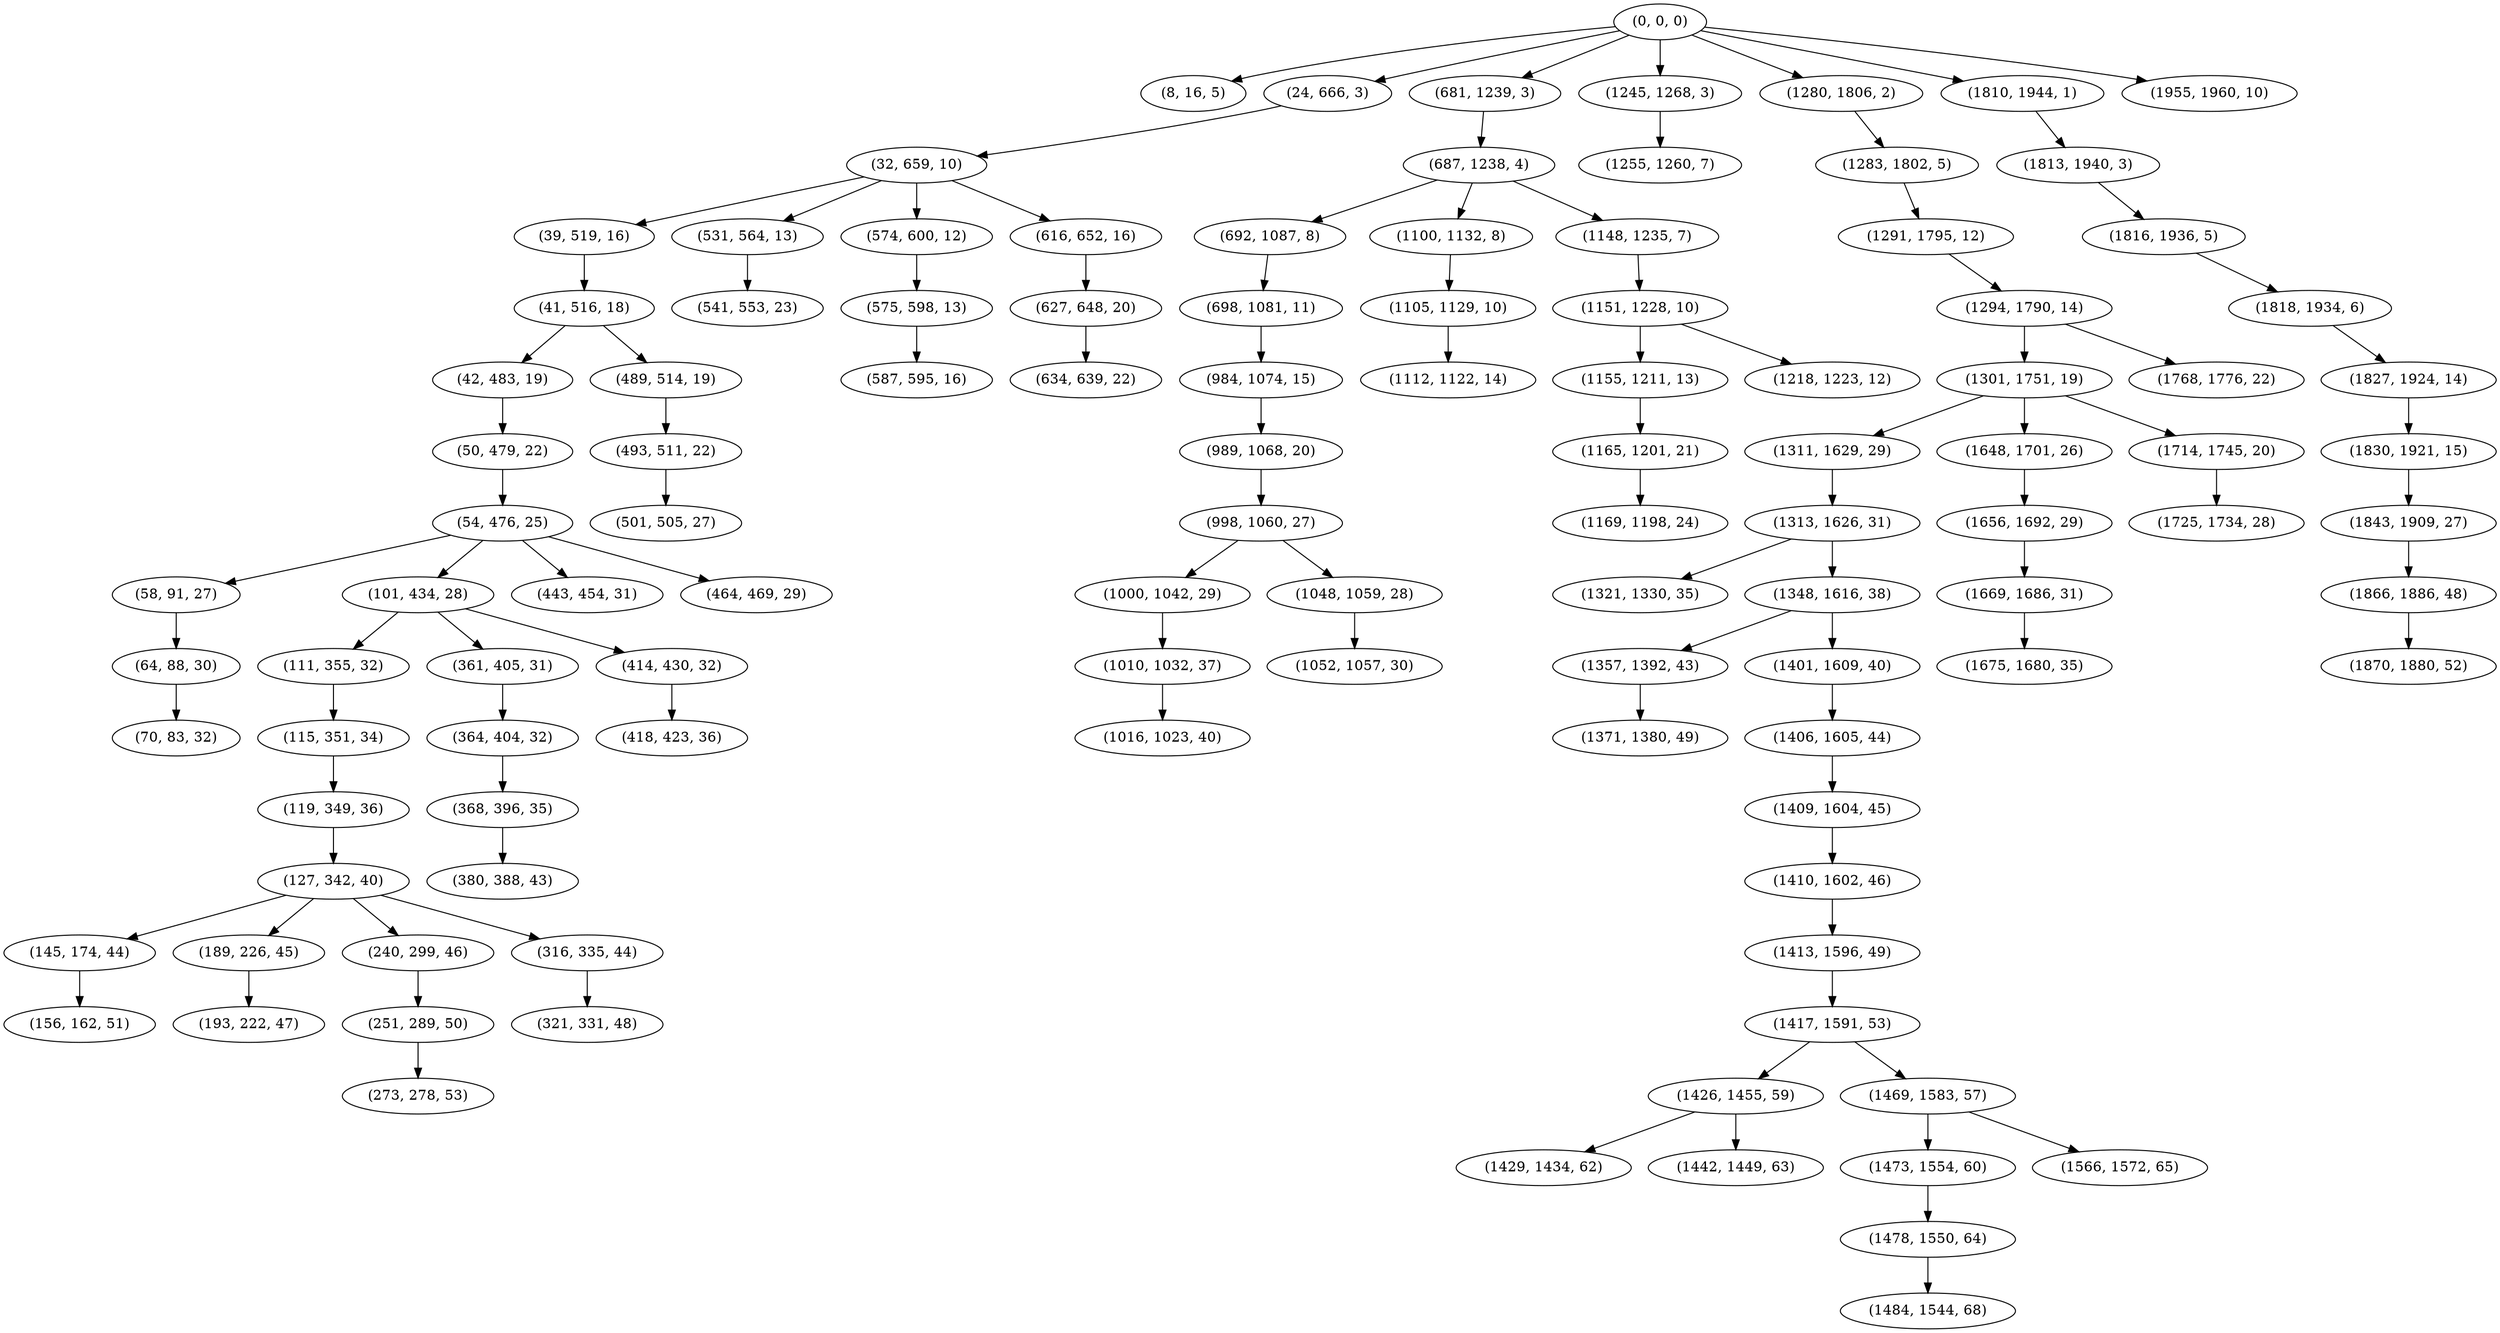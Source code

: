 digraph tree {
    "(0, 0, 0)";
    "(8, 16, 5)";
    "(24, 666, 3)";
    "(32, 659, 10)";
    "(39, 519, 16)";
    "(41, 516, 18)";
    "(42, 483, 19)";
    "(50, 479, 22)";
    "(54, 476, 25)";
    "(58, 91, 27)";
    "(64, 88, 30)";
    "(70, 83, 32)";
    "(101, 434, 28)";
    "(111, 355, 32)";
    "(115, 351, 34)";
    "(119, 349, 36)";
    "(127, 342, 40)";
    "(145, 174, 44)";
    "(156, 162, 51)";
    "(189, 226, 45)";
    "(193, 222, 47)";
    "(240, 299, 46)";
    "(251, 289, 50)";
    "(273, 278, 53)";
    "(316, 335, 44)";
    "(321, 331, 48)";
    "(361, 405, 31)";
    "(364, 404, 32)";
    "(368, 396, 35)";
    "(380, 388, 43)";
    "(414, 430, 32)";
    "(418, 423, 36)";
    "(443, 454, 31)";
    "(464, 469, 29)";
    "(489, 514, 19)";
    "(493, 511, 22)";
    "(501, 505, 27)";
    "(531, 564, 13)";
    "(541, 553, 23)";
    "(574, 600, 12)";
    "(575, 598, 13)";
    "(587, 595, 16)";
    "(616, 652, 16)";
    "(627, 648, 20)";
    "(634, 639, 22)";
    "(681, 1239, 3)";
    "(687, 1238, 4)";
    "(692, 1087, 8)";
    "(698, 1081, 11)";
    "(984, 1074, 15)";
    "(989, 1068, 20)";
    "(998, 1060, 27)";
    "(1000, 1042, 29)";
    "(1010, 1032, 37)";
    "(1016, 1023, 40)";
    "(1048, 1059, 28)";
    "(1052, 1057, 30)";
    "(1100, 1132, 8)";
    "(1105, 1129, 10)";
    "(1112, 1122, 14)";
    "(1148, 1235, 7)";
    "(1151, 1228, 10)";
    "(1155, 1211, 13)";
    "(1165, 1201, 21)";
    "(1169, 1198, 24)";
    "(1218, 1223, 12)";
    "(1245, 1268, 3)";
    "(1255, 1260, 7)";
    "(1280, 1806, 2)";
    "(1283, 1802, 5)";
    "(1291, 1795, 12)";
    "(1294, 1790, 14)";
    "(1301, 1751, 19)";
    "(1311, 1629, 29)";
    "(1313, 1626, 31)";
    "(1321, 1330, 35)";
    "(1348, 1616, 38)";
    "(1357, 1392, 43)";
    "(1371, 1380, 49)";
    "(1401, 1609, 40)";
    "(1406, 1605, 44)";
    "(1409, 1604, 45)";
    "(1410, 1602, 46)";
    "(1413, 1596, 49)";
    "(1417, 1591, 53)";
    "(1426, 1455, 59)";
    "(1429, 1434, 62)";
    "(1442, 1449, 63)";
    "(1469, 1583, 57)";
    "(1473, 1554, 60)";
    "(1478, 1550, 64)";
    "(1484, 1544, 68)";
    "(1566, 1572, 65)";
    "(1648, 1701, 26)";
    "(1656, 1692, 29)";
    "(1669, 1686, 31)";
    "(1675, 1680, 35)";
    "(1714, 1745, 20)";
    "(1725, 1734, 28)";
    "(1768, 1776, 22)";
    "(1810, 1944, 1)";
    "(1813, 1940, 3)";
    "(1816, 1936, 5)";
    "(1818, 1934, 6)";
    "(1827, 1924, 14)";
    "(1830, 1921, 15)";
    "(1843, 1909, 27)";
    "(1866, 1886, 48)";
    "(1870, 1880, 52)";
    "(1955, 1960, 10)";
    "(0, 0, 0)" -> "(8, 16, 5)";
    "(0, 0, 0)" -> "(24, 666, 3)";
    "(0, 0, 0)" -> "(681, 1239, 3)";
    "(0, 0, 0)" -> "(1245, 1268, 3)";
    "(0, 0, 0)" -> "(1280, 1806, 2)";
    "(0, 0, 0)" -> "(1810, 1944, 1)";
    "(0, 0, 0)" -> "(1955, 1960, 10)";
    "(24, 666, 3)" -> "(32, 659, 10)";
    "(32, 659, 10)" -> "(39, 519, 16)";
    "(32, 659, 10)" -> "(531, 564, 13)";
    "(32, 659, 10)" -> "(574, 600, 12)";
    "(32, 659, 10)" -> "(616, 652, 16)";
    "(39, 519, 16)" -> "(41, 516, 18)";
    "(41, 516, 18)" -> "(42, 483, 19)";
    "(41, 516, 18)" -> "(489, 514, 19)";
    "(42, 483, 19)" -> "(50, 479, 22)";
    "(50, 479, 22)" -> "(54, 476, 25)";
    "(54, 476, 25)" -> "(58, 91, 27)";
    "(54, 476, 25)" -> "(101, 434, 28)";
    "(54, 476, 25)" -> "(443, 454, 31)";
    "(54, 476, 25)" -> "(464, 469, 29)";
    "(58, 91, 27)" -> "(64, 88, 30)";
    "(64, 88, 30)" -> "(70, 83, 32)";
    "(101, 434, 28)" -> "(111, 355, 32)";
    "(101, 434, 28)" -> "(361, 405, 31)";
    "(101, 434, 28)" -> "(414, 430, 32)";
    "(111, 355, 32)" -> "(115, 351, 34)";
    "(115, 351, 34)" -> "(119, 349, 36)";
    "(119, 349, 36)" -> "(127, 342, 40)";
    "(127, 342, 40)" -> "(145, 174, 44)";
    "(127, 342, 40)" -> "(189, 226, 45)";
    "(127, 342, 40)" -> "(240, 299, 46)";
    "(127, 342, 40)" -> "(316, 335, 44)";
    "(145, 174, 44)" -> "(156, 162, 51)";
    "(189, 226, 45)" -> "(193, 222, 47)";
    "(240, 299, 46)" -> "(251, 289, 50)";
    "(251, 289, 50)" -> "(273, 278, 53)";
    "(316, 335, 44)" -> "(321, 331, 48)";
    "(361, 405, 31)" -> "(364, 404, 32)";
    "(364, 404, 32)" -> "(368, 396, 35)";
    "(368, 396, 35)" -> "(380, 388, 43)";
    "(414, 430, 32)" -> "(418, 423, 36)";
    "(489, 514, 19)" -> "(493, 511, 22)";
    "(493, 511, 22)" -> "(501, 505, 27)";
    "(531, 564, 13)" -> "(541, 553, 23)";
    "(574, 600, 12)" -> "(575, 598, 13)";
    "(575, 598, 13)" -> "(587, 595, 16)";
    "(616, 652, 16)" -> "(627, 648, 20)";
    "(627, 648, 20)" -> "(634, 639, 22)";
    "(681, 1239, 3)" -> "(687, 1238, 4)";
    "(687, 1238, 4)" -> "(692, 1087, 8)";
    "(687, 1238, 4)" -> "(1100, 1132, 8)";
    "(687, 1238, 4)" -> "(1148, 1235, 7)";
    "(692, 1087, 8)" -> "(698, 1081, 11)";
    "(698, 1081, 11)" -> "(984, 1074, 15)";
    "(984, 1074, 15)" -> "(989, 1068, 20)";
    "(989, 1068, 20)" -> "(998, 1060, 27)";
    "(998, 1060, 27)" -> "(1000, 1042, 29)";
    "(998, 1060, 27)" -> "(1048, 1059, 28)";
    "(1000, 1042, 29)" -> "(1010, 1032, 37)";
    "(1010, 1032, 37)" -> "(1016, 1023, 40)";
    "(1048, 1059, 28)" -> "(1052, 1057, 30)";
    "(1100, 1132, 8)" -> "(1105, 1129, 10)";
    "(1105, 1129, 10)" -> "(1112, 1122, 14)";
    "(1148, 1235, 7)" -> "(1151, 1228, 10)";
    "(1151, 1228, 10)" -> "(1155, 1211, 13)";
    "(1151, 1228, 10)" -> "(1218, 1223, 12)";
    "(1155, 1211, 13)" -> "(1165, 1201, 21)";
    "(1165, 1201, 21)" -> "(1169, 1198, 24)";
    "(1245, 1268, 3)" -> "(1255, 1260, 7)";
    "(1280, 1806, 2)" -> "(1283, 1802, 5)";
    "(1283, 1802, 5)" -> "(1291, 1795, 12)";
    "(1291, 1795, 12)" -> "(1294, 1790, 14)";
    "(1294, 1790, 14)" -> "(1301, 1751, 19)";
    "(1294, 1790, 14)" -> "(1768, 1776, 22)";
    "(1301, 1751, 19)" -> "(1311, 1629, 29)";
    "(1301, 1751, 19)" -> "(1648, 1701, 26)";
    "(1301, 1751, 19)" -> "(1714, 1745, 20)";
    "(1311, 1629, 29)" -> "(1313, 1626, 31)";
    "(1313, 1626, 31)" -> "(1321, 1330, 35)";
    "(1313, 1626, 31)" -> "(1348, 1616, 38)";
    "(1348, 1616, 38)" -> "(1357, 1392, 43)";
    "(1348, 1616, 38)" -> "(1401, 1609, 40)";
    "(1357, 1392, 43)" -> "(1371, 1380, 49)";
    "(1401, 1609, 40)" -> "(1406, 1605, 44)";
    "(1406, 1605, 44)" -> "(1409, 1604, 45)";
    "(1409, 1604, 45)" -> "(1410, 1602, 46)";
    "(1410, 1602, 46)" -> "(1413, 1596, 49)";
    "(1413, 1596, 49)" -> "(1417, 1591, 53)";
    "(1417, 1591, 53)" -> "(1426, 1455, 59)";
    "(1417, 1591, 53)" -> "(1469, 1583, 57)";
    "(1426, 1455, 59)" -> "(1429, 1434, 62)";
    "(1426, 1455, 59)" -> "(1442, 1449, 63)";
    "(1469, 1583, 57)" -> "(1473, 1554, 60)";
    "(1469, 1583, 57)" -> "(1566, 1572, 65)";
    "(1473, 1554, 60)" -> "(1478, 1550, 64)";
    "(1478, 1550, 64)" -> "(1484, 1544, 68)";
    "(1648, 1701, 26)" -> "(1656, 1692, 29)";
    "(1656, 1692, 29)" -> "(1669, 1686, 31)";
    "(1669, 1686, 31)" -> "(1675, 1680, 35)";
    "(1714, 1745, 20)" -> "(1725, 1734, 28)";
    "(1810, 1944, 1)" -> "(1813, 1940, 3)";
    "(1813, 1940, 3)" -> "(1816, 1936, 5)";
    "(1816, 1936, 5)" -> "(1818, 1934, 6)";
    "(1818, 1934, 6)" -> "(1827, 1924, 14)";
    "(1827, 1924, 14)" -> "(1830, 1921, 15)";
    "(1830, 1921, 15)" -> "(1843, 1909, 27)";
    "(1843, 1909, 27)" -> "(1866, 1886, 48)";
    "(1866, 1886, 48)" -> "(1870, 1880, 52)";
}
